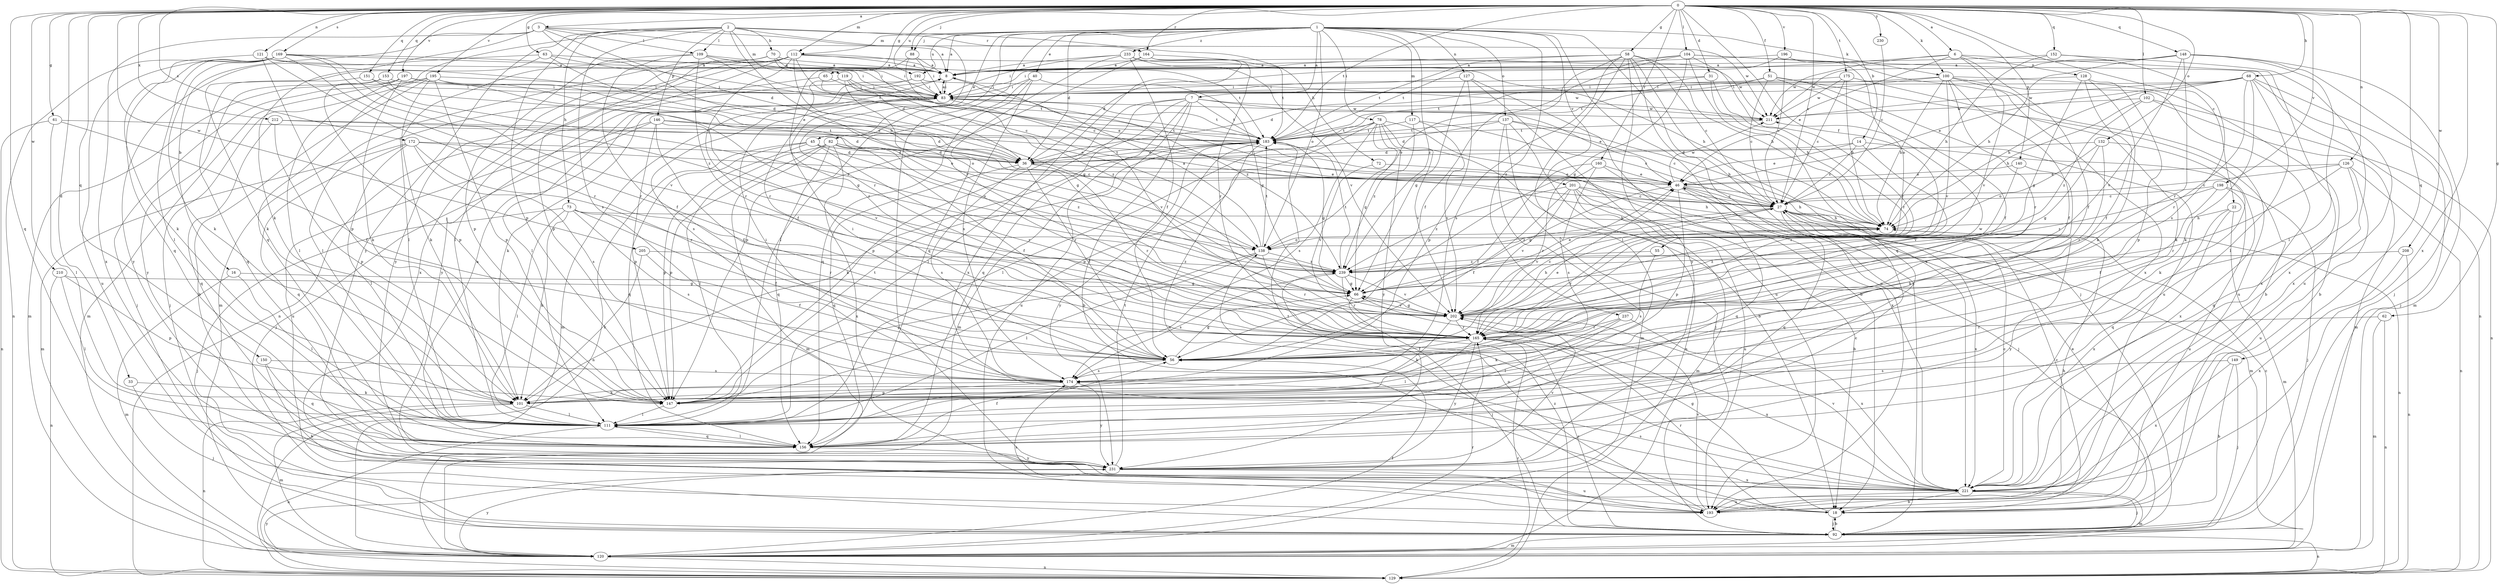strict digraph  {
0;
1;
2;
3;
6;
7;
8;
14;
16;
18;
22;
27;
31;
33;
36;
40;
45;
46;
51;
55;
56;
58;
61;
62;
63;
65;
66;
68;
70;
72;
73;
74;
78;
82;
83;
88;
92;
100;
101;
102;
104;
109;
111;
112;
117;
119;
120;
121;
126;
127;
128;
129;
132;
137;
138;
140;
146;
147;
148;
149;
150;
151;
152;
153;
156;
160;
164;
165;
169;
172;
174;
175;
183;
192;
193;
195;
196;
197;
198;
201;
202;
205;
208;
210;
211;
212;
221;
230;
231;
233;
237;
239;
0 -> 3  [label=a];
0 -> 6  [label=a];
0 -> 14  [label=b];
0 -> 22  [label=c];
0 -> 27  [label=c];
0 -> 31  [label=d];
0 -> 33  [label=d];
0 -> 51  [label=f];
0 -> 55  [label=f];
0 -> 58  [label=g];
0 -> 61  [label=g];
0 -> 62  [label=g];
0 -> 63  [label=g];
0 -> 65  [label=g];
0 -> 68  [label=h];
0 -> 88  [label=j];
0 -> 100  [label=k];
0 -> 102  [label=l];
0 -> 104  [label=l];
0 -> 112  [label=m];
0 -> 121  [label=n];
0 -> 126  [label=n];
0 -> 132  [label=o];
0 -> 140  [label=p];
0 -> 148  [label=q];
0 -> 149  [label=q];
0 -> 150  [label=q];
0 -> 151  [label=q];
0 -> 152  [label=q];
0 -> 153  [label=q];
0 -> 156  [label=q];
0 -> 160  [label=r];
0 -> 164  [label=r];
0 -> 169  [label=s];
0 -> 172  [label=s];
0 -> 175  [label=t];
0 -> 183  [label=t];
0 -> 192  [label=u];
0 -> 195  [label=v];
0 -> 196  [label=v];
0 -> 197  [label=v];
0 -> 198  [label=v];
0 -> 205  [label=w];
0 -> 208  [label=w];
0 -> 210  [label=w];
0 -> 212  [label=x];
0 -> 221  [label=x];
0 -> 230  [label=y];
1 -> 7  [label=a];
1 -> 8  [label=a];
1 -> 36  [label=d];
1 -> 40  [label=e];
1 -> 45  [label=e];
1 -> 78  [label=i];
1 -> 82  [label=i];
1 -> 88  [label=j];
1 -> 92  [label=j];
1 -> 100  [label=k];
1 -> 112  [label=m];
1 -> 117  [label=m];
1 -> 127  [label=n];
1 -> 137  [label=o];
1 -> 138  [label=o];
1 -> 192  [label=u];
1 -> 201  [label=v];
1 -> 221  [label=x];
1 -> 231  [label=y];
1 -> 233  [label=z];
1 -> 237  [label=z];
1 -> 239  [label=z];
2 -> 70  [label=h];
2 -> 72  [label=h];
2 -> 73  [label=h];
2 -> 109  [label=l];
2 -> 119  [label=m];
2 -> 146  [label=p];
2 -> 147  [label=p];
2 -> 156  [label=q];
2 -> 164  [label=r];
2 -> 165  [label=r];
2 -> 174  [label=s];
2 -> 202  [label=v];
2 -> 231  [label=y];
3 -> 8  [label=a];
3 -> 16  [label=b];
3 -> 36  [label=d];
3 -> 74  [label=h];
3 -> 101  [label=k];
3 -> 109  [label=l];
3 -> 211  [label=w];
3 -> 221  [label=x];
6 -> 46  [label=e];
6 -> 56  [label=f];
6 -> 83  [label=i];
6 -> 128  [label=n];
6 -> 202  [label=v];
6 -> 211  [label=w];
6 -> 221  [label=x];
7 -> 18  [label=b];
7 -> 46  [label=e];
7 -> 111  [label=l];
7 -> 120  [label=m];
7 -> 147  [label=p];
7 -> 156  [label=q];
7 -> 183  [label=t];
7 -> 193  [label=u];
7 -> 211  [label=w];
8 -> 83  [label=i];
8 -> 174  [label=s];
8 -> 239  [label=z];
14 -> 27  [label=c];
14 -> 36  [label=d];
14 -> 46  [label=e];
14 -> 165  [label=r];
14 -> 221  [label=x];
16 -> 66  [label=g];
16 -> 111  [label=l];
16 -> 120  [label=m];
18 -> 27  [label=c];
18 -> 46  [label=e];
18 -> 66  [label=g];
18 -> 92  [label=j];
18 -> 165  [label=r];
22 -> 74  [label=h];
22 -> 120  [label=m];
22 -> 156  [label=q];
22 -> 221  [label=x];
27 -> 74  [label=h];
27 -> 83  [label=i];
27 -> 129  [label=n];
27 -> 156  [label=q];
27 -> 202  [label=v];
27 -> 221  [label=x];
27 -> 239  [label=z];
31 -> 36  [label=d];
31 -> 74  [label=h];
31 -> 83  [label=i];
31 -> 165  [label=r];
33 -> 92  [label=j];
33 -> 101  [label=k];
36 -> 46  [label=e];
36 -> 56  [label=f];
36 -> 156  [label=q];
36 -> 165  [label=r];
36 -> 174  [label=s];
36 -> 183  [label=t];
40 -> 66  [label=g];
40 -> 83  [label=i];
40 -> 147  [label=p];
40 -> 156  [label=q];
40 -> 174  [label=s];
45 -> 36  [label=d];
45 -> 129  [label=n];
45 -> 138  [label=o];
45 -> 147  [label=p];
45 -> 156  [label=q];
45 -> 165  [label=r];
46 -> 27  [label=c];
46 -> 66  [label=g];
46 -> 74  [label=h];
46 -> 120  [label=m];
46 -> 147  [label=p];
46 -> 156  [label=q];
46 -> 211  [label=w];
51 -> 18  [label=b];
51 -> 27  [label=c];
51 -> 56  [label=f];
51 -> 83  [label=i];
51 -> 183  [label=t];
51 -> 193  [label=u];
55 -> 174  [label=s];
55 -> 239  [label=z];
56 -> 46  [label=e];
56 -> 66  [label=g];
56 -> 83  [label=i];
56 -> 174  [label=s];
58 -> 8  [label=a];
58 -> 27  [label=c];
58 -> 56  [label=f];
58 -> 74  [label=h];
58 -> 92  [label=j];
58 -> 111  [label=l];
58 -> 174  [label=s];
58 -> 183  [label=t];
58 -> 193  [label=u];
58 -> 231  [label=y];
61 -> 56  [label=f];
61 -> 111  [label=l];
61 -> 129  [label=n];
61 -> 183  [label=t];
62 -> 120  [label=m];
62 -> 129  [label=n];
62 -> 165  [label=r];
63 -> 8  [label=a];
63 -> 46  [label=e];
63 -> 101  [label=k];
63 -> 183  [label=t];
63 -> 231  [label=y];
65 -> 83  [label=i];
65 -> 111  [label=l];
65 -> 183  [label=t];
66 -> 46  [label=e];
66 -> 92  [label=j];
66 -> 202  [label=v];
68 -> 46  [label=e];
68 -> 74  [label=h];
68 -> 83  [label=i];
68 -> 92  [label=j];
68 -> 101  [label=k];
68 -> 111  [label=l];
68 -> 165  [label=r];
68 -> 211  [label=w];
68 -> 221  [label=x];
70 -> 8  [label=a];
70 -> 27  [label=c];
70 -> 83  [label=i];
70 -> 111  [label=l];
70 -> 147  [label=p];
72 -> 46  [label=e];
72 -> 202  [label=v];
73 -> 56  [label=f];
73 -> 74  [label=h];
73 -> 92  [label=j];
73 -> 101  [label=k];
73 -> 111  [label=l];
73 -> 165  [label=r];
73 -> 174  [label=s];
74 -> 138  [label=o];
74 -> 165  [label=r];
74 -> 231  [label=y];
78 -> 18  [label=b];
78 -> 66  [label=g];
78 -> 111  [label=l];
78 -> 147  [label=p];
78 -> 174  [label=s];
78 -> 183  [label=t];
78 -> 202  [label=v];
78 -> 221  [label=x];
78 -> 231  [label=y];
82 -> 36  [label=d];
82 -> 56  [label=f];
82 -> 111  [label=l];
82 -> 120  [label=m];
82 -> 147  [label=p];
82 -> 156  [label=q];
82 -> 165  [label=r];
82 -> 221  [label=x];
82 -> 239  [label=z];
83 -> 8  [label=a];
83 -> 101  [label=k];
83 -> 120  [label=m];
83 -> 183  [label=t];
83 -> 202  [label=v];
83 -> 211  [label=w];
88 -> 8  [label=a];
88 -> 83  [label=i];
88 -> 138  [label=o];
88 -> 165  [label=r];
92 -> 18  [label=b];
92 -> 27  [label=c];
92 -> 120  [label=m];
92 -> 129  [label=n];
92 -> 165  [label=r];
92 -> 239  [label=z];
100 -> 18  [label=b];
100 -> 56  [label=f];
100 -> 74  [label=h];
100 -> 83  [label=i];
100 -> 165  [label=r];
100 -> 183  [label=t];
100 -> 193  [label=u];
100 -> 202  [label=v];
100 -> 221  [label=x];
101 -> 111  [label=l];
101 -> 120  [label=m];
101 -> 129  [label=n];
102 -> 74  [label=h];
102 -> 120  [label=m];
102 -> 129  [label=n];
102 -> 211  [label=w];
102 -> 239  [label=z];
104 -> 8  [label=a];
104 -> 36  [label=d];
104 -> 66  [label=g];
104 -> 129  [label=n];
104 -> 138  [label=o];
104 -> 156  [label=q];
104 -> 165  [label=r];
104 -> 221  [label=x];
109 -> 8  [label=a];
109 -> 27  [label=c];
109 -> 56  [label=f];
109 -> 83  [label=i];
109 -> 147  [label=p];
109 -> 165  [label=r];
111 -> 129  [label=n];
111 -> 156  [label=q];
112 -> 8  [label=a];
112 -> 36  [label=d];
112 -> 66  [label=g];
112 -> 111  [label=l];
112 -> 120  [label=m];
112 -> 129  [label=n];
112 -> 165  [label=r];
112 -> 183  [label=t];
112 -> 211  [label=w];
112 -> 221  [label=x];
112 -> 231  [label=y];
117 -> 27  [label=c];
117 -> 183  [label=t];
117 -> 202  [label=v];
117 -> 239  [label=z];
119 -> 46  [label=e];
119 -> 56  [label=f];
119 -> 66  [label=g];
119 -> 83  [label=i];
119 -> 239  [label=z];
120 -> 56  [label=f];
120 -> 129  [label=n];
120 -> 165  [label=r];
120 -> 231  [label=y];
121 -> 8  [label=a];
121 -> 36  [label=d];
121 -> 101  [label=k];
121 -> 147  [label=p];
121 -> 165  [label=r];
126 -> 27  [label=c];
126 -> 46  [label=e];
126 -> 129  [label=n];
126 -> 156  [label=q];
126 -> 165  [label=r];
126 -> 193  [label=u];
127 -> 18  [label=b];
127 -> 66  [label=g];
127 -> 83  [label=i];
127 -> 147  [label=p];
127 -> 193  [label=u];
128 -> 56  [label=f];
128 -> 66  [label=g];
128 -> 83  [label=i];
128 -> 101  [label=k];
128 -> 147  [label=p];
129 -> 165  [label=r];
129 -> 231  [label=y];
132 -> 36  [label=d];
132 -> 66  [label=g];
132 -> 101  [label=k];
132 -> 138  [label=o];
132 -> 165  [label=r];
137 -> 27  [label=c];
137 -> 36  [label=d];
137 -> 74  [label=h];
137 -> 92  [label=j];
137 -> 120  [label=m];
137 -> 129  [label=n];
137 -> 183  [label=t];
138 -> 8  [label=a];
138 -> 111  [label=l];
138 -> 147  [label=p];
138 -> 165  [label=r];
138 -> 183  [label=t];
138 -> 239  [label=z];
140 -> 46  [label=e];
140 -> 101  [label=k];
140 -> 202  [label=v];
146 -> 36  [label=d];
146 -> 56  [label=f];
146 -> 92  [label=j];
146 -> 147  [label=p];
146 -> 183  [label=t];
146 -> 193  [label=u];
146 -> 202  [label=v];
147 -> 111  [label=l];
147 -> 183  [label=t];
148 -> 8  [label=a];
148 -> 74  [label=h];
148 -> 92  [label=j];
148 -> 111  [label=l];
148 -> 120  [label=m];
148 -> 165  [label=r];
148 -> 202  [label=v];
148 -> 211  [label=w];
149 -> 18  [label=b];
149 -> 92  [label=j];
149 -> 174  [label=s];
149 -> 221  [label=x];
150 -> 18  [label=b];
150 -> 156  [label=q];
150 -> 174  [label=s];
151 -> 83  [label=i];
151 -> 156  [label=q];
151 -> 239  [label=z];
152 -> 8  [label=a];
152 -> 74  [label=h];
152 -> 174  [label=s];
152 -> 193  [label=u];
153 -> 83  [label=i];
153 -> 138  [label=o];
153 -> 147  [label=p];
153 -> 231  [label=y];
156 -> 8  [label=a];
156 -> 56  [label=f];
156 -> 111  [label=l];
156 -> 231  [label=y];
160 -> 46  [label=e];
160 -> 56  [label=f];
160 -> 92  [label=j];
160 -> 165  [label=r];
160 -> 174  [label=s];
164 -> 8  [label=a];
164 -> 111  [label=l];
164 -> 165  [label=r];
164 -> 183  [label=t];
164 -> 221  [label=x];
165 -> 56  [label=f];
165 -> 111  [label=l];
165 -> 211  [label=w];
165 -> 221  [label=x];
165 -> 231  [label=y];
169 -> 8  [label=a];
169 -> 83  [label=i];
169 -> 101  [label=k];
169 -> 111  [label=l];
169 -> 129  [label=n];
169 -> 156  [label=q];
169 -> 165  [label=r];
169 -> 193  [label=u];
169 -> 202  [label=v];
169 -> 239  [label=z];
172 -> 27  [label=c];
172 -> 36  [label=d];
172 -> 111  [label=l];
172 -> 120  [label=m];
172 -> 156  [label=q];
172 -> 165  [label=r];
172 -> 174  [label=s];
174 -> 83  [label=i];
174 -> 101  [label=k];
174 -> 147  [label=p];
174 -> 231  [label=y];
175 -> 27  [label=c];
175 -> 74  [label=h];
175 -> 83  [label=i];
175 -> 101  [label=k];
175 -> 211  [label=w];
183 -> 36  [label=d];
183 -> 66  [label=g];
183 -> 101  [label=k];
183 -> 193  [label=u];
183 -> 231  [label=y];
192 -> 83  [label=i];
192 -> 111  [label=l];
192 -> 211  [label=w];
192 -> 231  [label=y];
193 -> 74  [label=h];
193 -> 138  [label=o];
193 -> 174  [label=s];
193 -> 202  [label=v];
195 -> 18  [label=b];
195 -> 46  [label=e];
195 -> 83  [label=i];
195 -> 92  [label=j];
195 -> 101  [label=k];
195 -> 120  [label=m];
195 -> 138  [label=o];
195 -> 147  [label=p];
196 -> 8  [label=a];
196 -> 27  [label=c];
196 -> 138  [label=o];
196 -> 183  [label=t];
197 -> 66  [label=g];
197 -> 83  [label=i];
197 -> 92  [label=j];
197 -> 101  [label=k];
197 -> 111  [label=l];
197 -> 120  [label=m];
198 -> 27  [label=c];
198 -> 56  [label=f];
198 -> 92  [label=j];
198 -> 193  [label=u];
198 -> 239  [label=z];
201 -> 18  [label=b];
201 -> 27  [label=c];
201 -> 56  [label=f];
201 -> 74  [label=h];
201 -> 120  [label=m];
201 -> 193  [label=u];
201 -> 202  [label=v];
201 -> 239  [label=z];
202 -> 27  [label=c];
202 -> 66  [label=g];
202 -> 74  [label=h];
202 -> 101  [label=k];
202 -> 165  [label=r];
205 -> 56  [label=f];
205 -> 101  [label=k];
205 -> 239  [label=z];
208 -> 129  [label=n];
208 -> 221  [label=x];
208 -> 239  [label=z];
210 -> 66  [label=g];
210 -> 111  [label=l];
210 -> 129  [label=n];
210 -> 147  [label=p];
211 -> 183  [label=t];
212 -> 36  [label=d];
212 -> 147  [label=p];
212 -> 156  [label=q];
212 -> 183  [label=t];
221 -> 18  [label=b];
221 -> 27  [label=c];
221 -> 92  [label=j];
221 -> 120  [label=m];
221 -> 174  [label=s];
221 -> 183  [label=t];
221 -> 193  [label=u];
221 -> 202  [label=v];
230 -> 27  [label=c];
231 -> 27  [label=c];
231 -> 183  [label=t];
231 -> 193  [label=u];
231 -> 202  [label=v];
231 -> 221  [label=x];
233 -> 8  [label=a];
233 -> 56  [label=f];
233 -> 74  [label=h];
233 -> 83  [label=i];
233 -> 156  [label=q];
233 -> 202  [label=v];
237 -> 101  [label=k];
237 -> 111  [label=l];
237 -> 165  [label=r];
237 -> 221  [label=x];
239 -> 66  [label=g];
239 -> 165  [label=r];
239 -> 174  [label=s];
239 -> 183  [label=t];
239 -> 202  [label=v];
}
